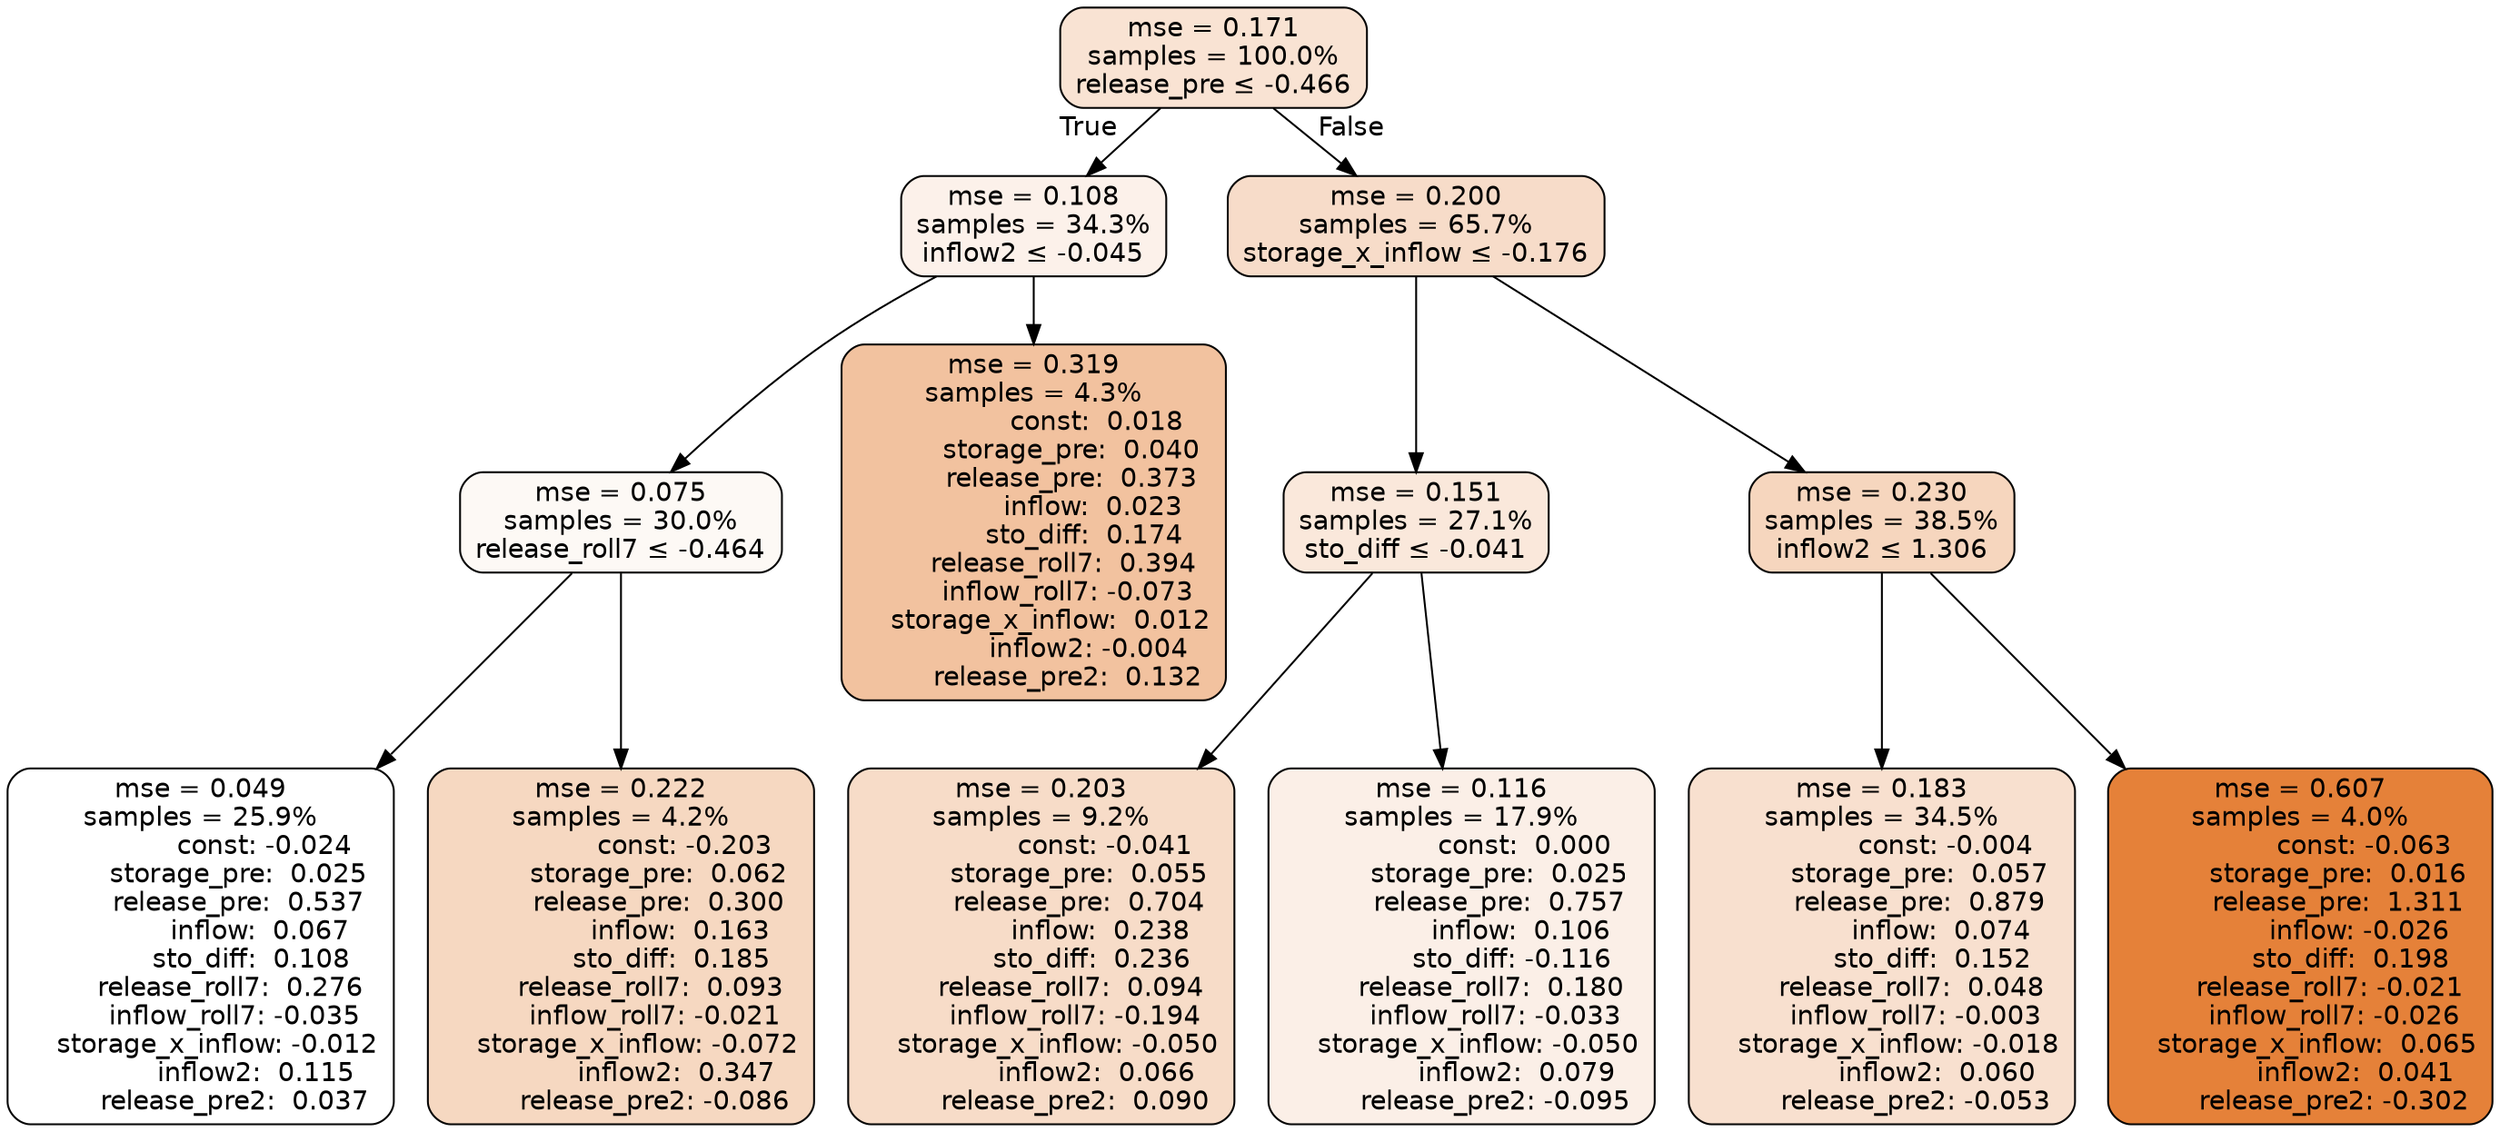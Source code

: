 digraph tree {
bgcolor="transparent"
node [shape=rectangle, style="filled, rounded", color="black", fontname=helvetica] ;
edge [fontname=helvetica] ;
	"0" [label="mse = 0.171
samples = 100.0%
release_pre &le; -0.466", fillcolor="#f9e3d3"]
	"1" [label="mse = 0.108
samples = 34.3%
inflow2 &le; -0.045", fillcolor="#fcf1ea"]
	"2" [label="mse = 0.075
samples = 30.0%
release_roll7 &le; -0.464", fillcolor="#fdf9f5"]
	"3" [label="mse = 0.049
samples = 25.9%
               const: -0.024
         storage_pre:  0.025
         release_pre:  0.537
              inflow:  0.067
            sto_diff:  0.108
       release_roll7:  0.276
        inflow_roll7: -0.035
    storage_x_inflow: -0.012
             inflow2:  0.115
        release_pre2:  0.037", fillcolor="#ffffff"]
	"4" [label="mse = 0.222
samples = 4.2%
               const: -0.203
         storage_pre:  0.062
         release_pre:  0.300
              inflow:  0.163
            sto_diff:  0.185
       release_roll7:  0.093
        inflow_roll7: -0.021
    storage_x_inflow: -0.072
             inflow2:  0.347
        release_pre2: -0.086", fillcolor="#f6d8c1"]
	"5" [label="mse = 0.319
samples = 4.3%
               const:  0.018
         storage_pre:  0.040
         release_pre:  0.373
              inflow:  0.023
            sto_diff:  0.174
       release_roll7:  0.394
        inflow_roll7: -0.073
    storage_x_inflow:  0.012
             inflow2: -0.004
        release_pre2:  0.132", fillcolor="#f2c29f"]
	"6" [label="mse = 0.200
samples = 65.7%
storage_x_inflow &le; -0.176", fillcolor="#f7dcc9"]
	"7" [label="mse = 0.151
samples = 27.1%
sto_diff &le; -0.041", fillcolor="#fae8db"]
	"8" [label="mse = 0.203
samples = 9.2%
               const: -0.041
         storage_pre:  0.055
         release_pre:  0.704
              inflow:  0.238
            sto_diff:  0.236
       release_roll7:  0.094
        inflow_roll7: -0.194
    storage_x_inflow: -0.050
             inflow2:  0.066
        release_pre2:  0.090", fillcolor="#f7dcc8"]
	"9" [label="mse = 0.116
samples = 17.9%
               const:  0.000
         storage_pre:  0.025
         release_pre:  0.757
              inflow:  0.106
            sto_diff: -0.116
       release_roll7:  0.180
        inflow_roll7: -0.033
    storage_x_inflow: -0.050
             inflow2:  0.079
        release_pre2: -0.095", fillcolor="#fbefe7"]
	"10" [label="mse = 0.230
samples = 38.5%
inflow2 &le; 1.306", fillcolor="#f6d6be"]
	"11" [label="mse = 0.183
samples = 34.5%
               const: -0.004
         storage_pre:  0.057
         release_pre:  0.879
              inflow:  0.074
            sto_diff:  0.152
       release_roll7:  0.048
        inflow_roll7: -0.003
    storage_x_inflow: -0.018
             inflow2:  0.060
        release_pre2: -0.053", fillcolor="#f8e0cf"]
	"12" [label="mse = 0.607
samples = 4.0%
               const: -0.063
         storage_pre:  0.016
         release_pre:  1.311
              inflow: -0.026
            sto_diff:  0.198
       release_roll7: -0.021
        inflow_roll7: -0.026
    storage_x_inflow:  0.065
             inflow2:  0.041
        release_pre2: -0.302", fillcolor="#e58139"]

	"0" -> "1" [labeldistance=2.5, labelangle=45, headlabel="True"]
	"1" -> "2"
	"2" -> "3"
	"2" -> "4"
	"1" -> "5"
	"0" -> "6" [labeldistance=2.5, labelangle=-45, headlabel="False"]
	"6" -> "7"
	"7" -> "8"
	"7" -> "9"
	"6" -> "10"
	"10" -> "11"
	"10" -> "12"
}
